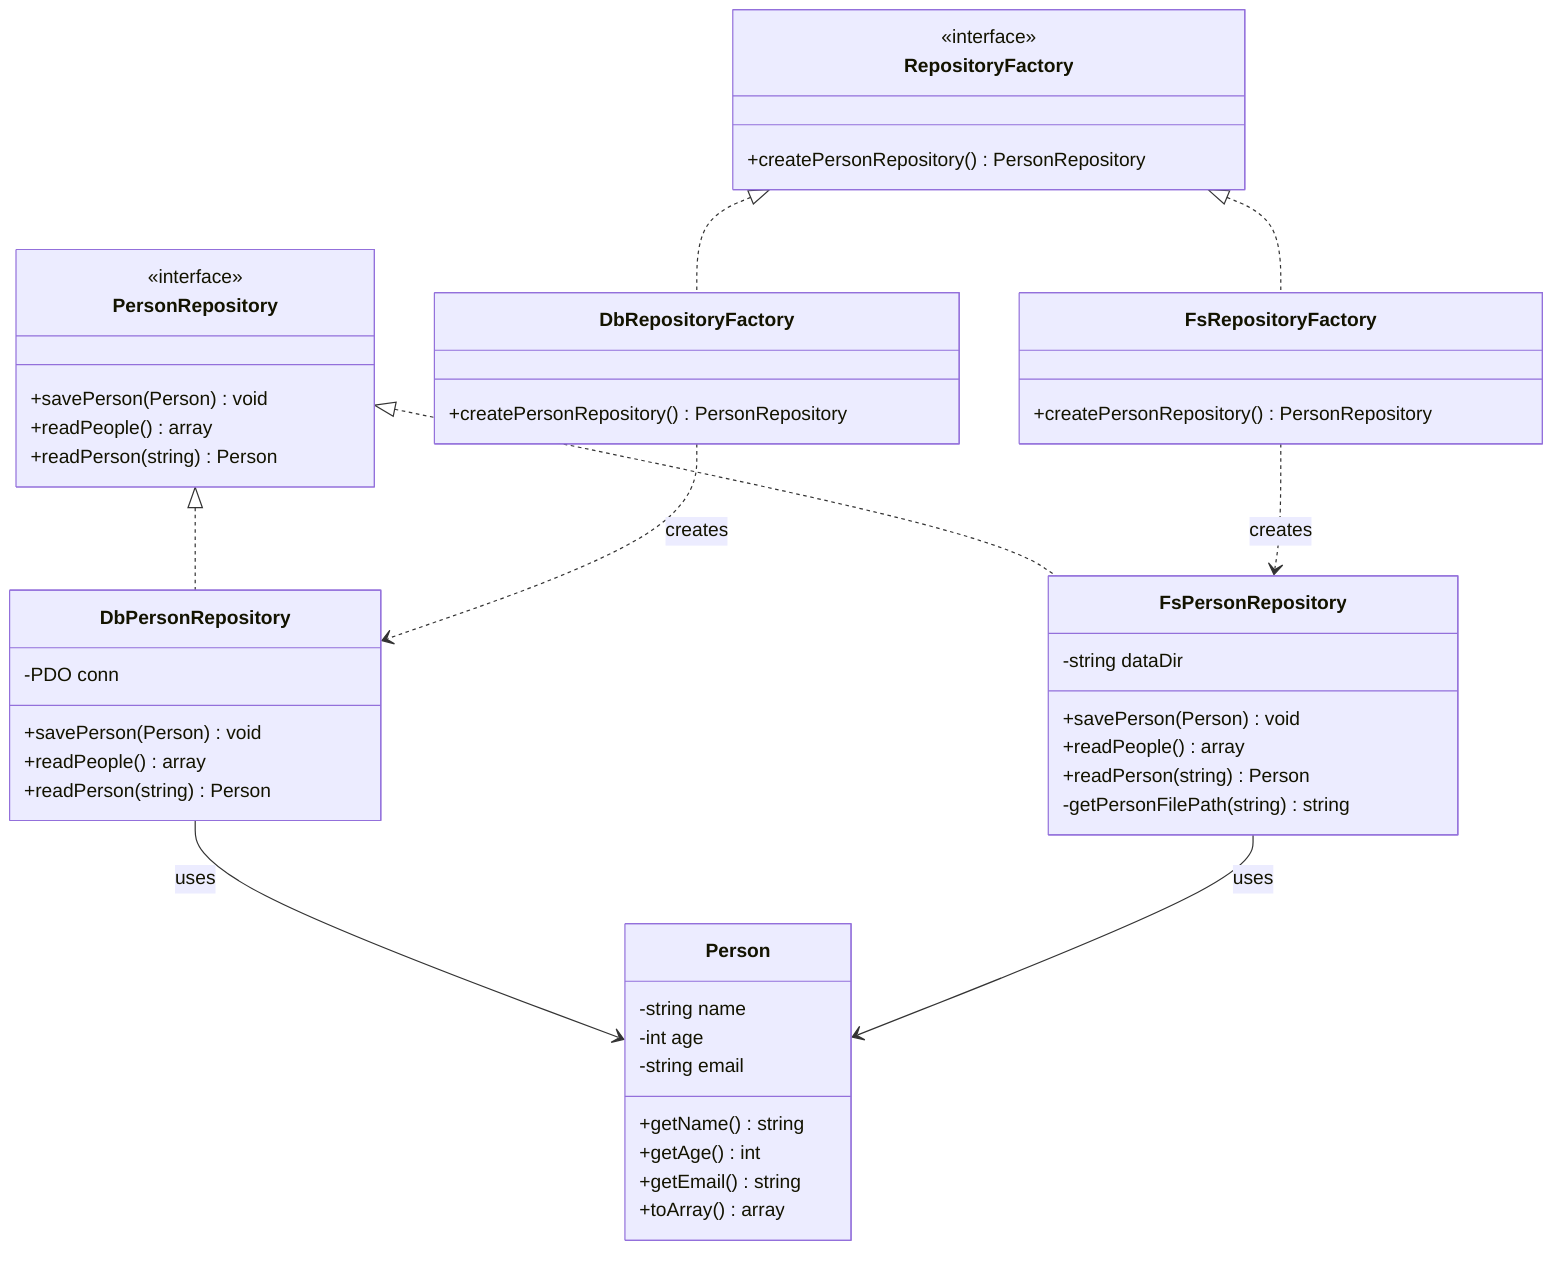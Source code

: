 classDiagram
    class Person {
        -string name
        -int age
        -string email
        +getName() string
        +getAge() int
        +getEmail() string
        +toArray() array
    }

    class PersonRepository {
        <<interface>>
        +savePerson(Person) void
        +readPeople() array
        +readPerson(string) Person
    }

    class RepositoryFactory {
        <<interface>>
        +createPersonRepository() PersonRepository
    }

    class DbPersonRepository {
        -PDO conn
        +savePerson(Person) void
        +readPeople() array
        +readPerson(string) Person
    }

    class FsPersonRepository {
        -string dataDir
        +savePerson(Person) void
        +readPeople() array
        +readPerson(string) Person
        -getPersonFilePath(string) string
    }

    class DbRepositoryFactory {
        +createPersonRepository() PersonRepository
    }

    class FsRepositoryFactory {
        +createPersonRepository() PersonRepository
    }

    PersonRepository <|.. DbPersonRepository
    PersonRepository <|.. FsPersonRepository
    RepositoryFactory <|.. DbRepositoryFactory
    RepositoryFactory <|.. FsRepositoryFactory
    DbRepositoryFactory ..> DbPersonRepository : creates
    FsRepositoryFactory ..> FsPersonRepository : creates
    DbPersonRepository --> Person : uses
    FsPersonRepository --> Person : uses